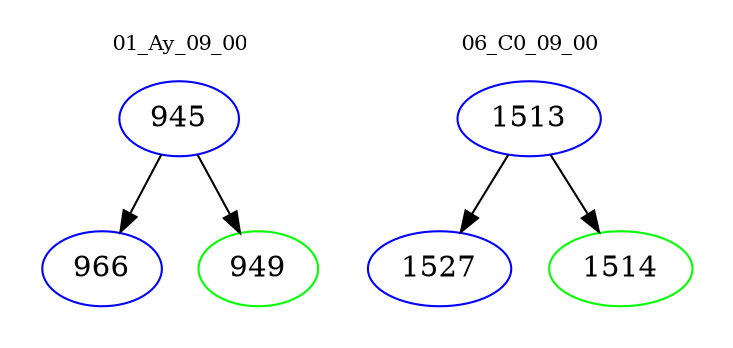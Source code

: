 digraph{
subgraph cluster_0 {
color = white
label = "01_Ay_09_00";
fontsize=10;
T0_945 [label="945", color="blue"]
T0_945 -> T0_966 [color="black"]
T0_966 [label="966", color="blue"]
T0_945 -> T0_949 [color="black"]
T0_949 [label="949", color="green"]
}
subgraph cluster_1 {
color = white
label = "06_C0_09_00";
fontsize=10;
T1_1513 [label="1513", color="blue"]
T1_1513 -> T1_1527 [color="black"]
T1_1527 [label="1527", color="blue"]
T1_1513 -> T1_1514 [color="black"]
T1_1514 [label="1514", color="green"]
}
}
